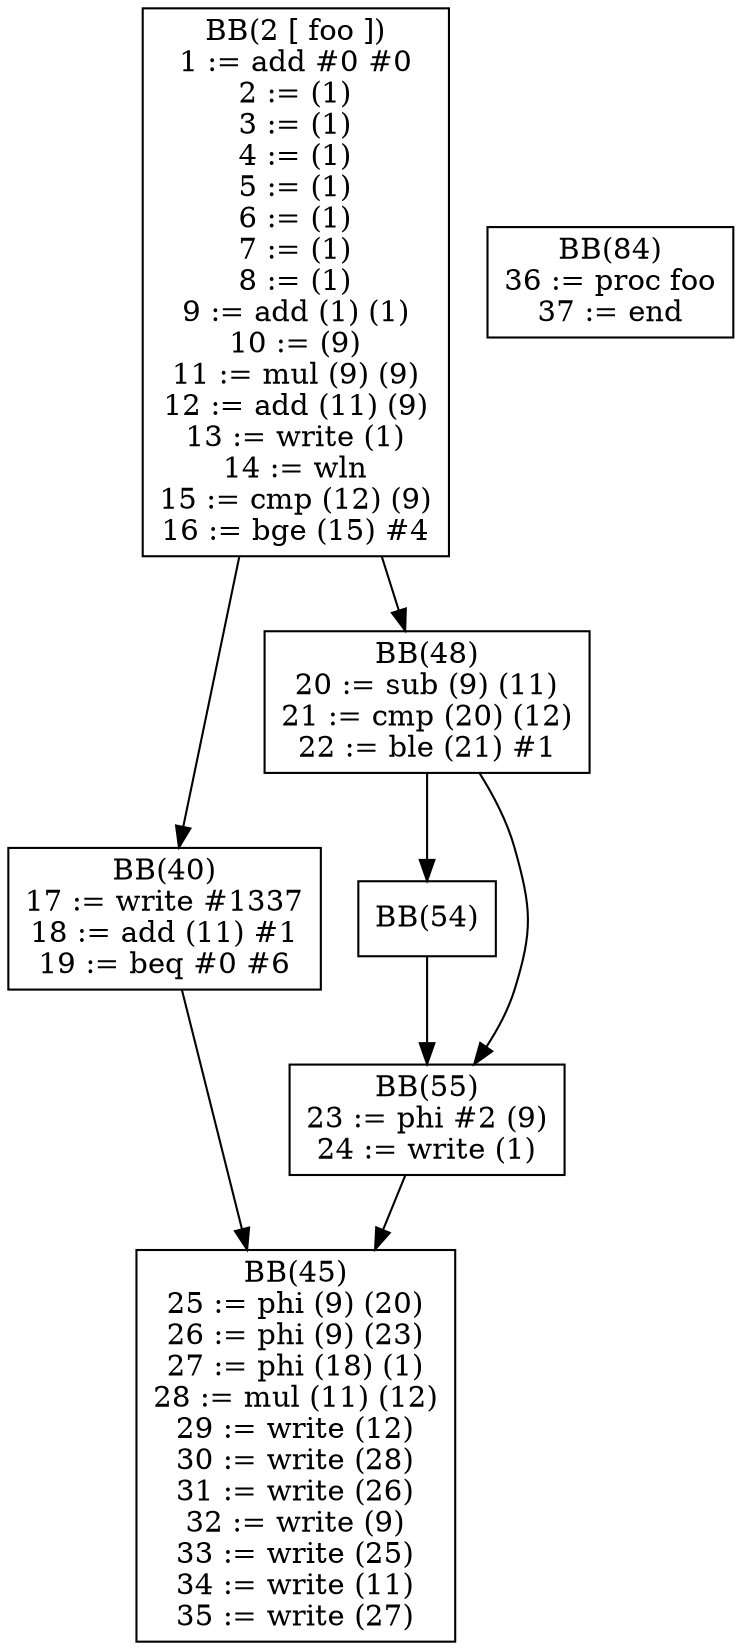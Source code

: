digraph cfg {
BB2[shape = box, label = "BB(2 [ foo ])\n" + "1 := add #0 #0\n" + "2 := (1)\n" + "3 := (1)\n" + "4 := (1)\n" + "5 := (1)\n" + "6 := (1)\n" + "7 := (1)\n" + "8 := (1)\n" + "9 := add (1) (1)\n" + "10 := (9)\n" + "11 := mul (9) (9)\n" + "12 := add (11) (9)\n" + "13 := write (1)\n" + "14 := wln\n" + "15 := cmp (12) (9)\n" + "16 := bge (15) #4\n"];
BB40[shape = box, label = "BB(40)\n" + "17 := write #1337\n" + "18 := add (11) #1\n" + "19 := beq #0 #6\n"];
BB48[shape = box, label = "BB(48)\n" + "20 := sub (9) (11)\n" + "21 := cmp (20) (12)\n" + "22 := ble (21) #1\n"];
BB45[shape = box, label = "BB(45)\n" + "25 := phi (9) (20)\n" + "26 := phi (9) (23)\n" + "27 := phi (18) (1)\n" + "28 := mul (11) (12)\n" + "29 := write (12)\n" + "30 := write (28)\n" + "31 := write (26)\n" + "32 := write (9)\n" + "33 := write (25)\n" + "34 := write (11)\n" + "35 := write (27)\n"];
BB54[shape = box, label = "BB(54)\n"];
BB55[shape = box, label = "BB(55)\n" + "23 := phi #2 (9)\n" + "24 := write (1)\n"];
BB2 -> BB40;
BB2 -> BB48;
BB40 -> BB45;
BB48 -> BB54;
BB48 -> BB55;
BB54 -> BB55;
BB55 -> BB45;

BB84[shape = box, label = "BB(84)\n" + "36 := proc foo\n" + "37 := end\n"];
}
